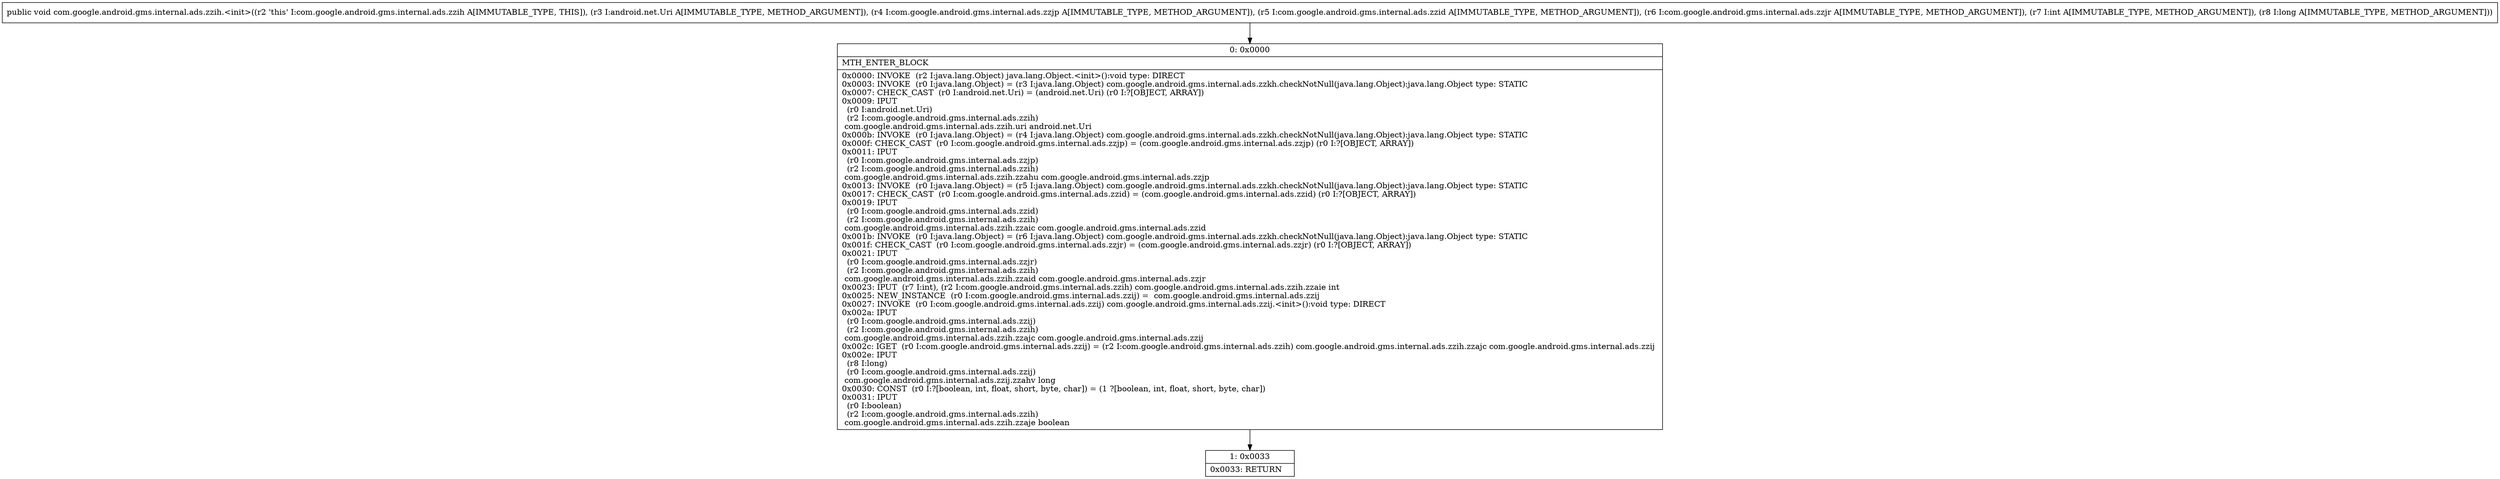 digraph "CFG forcom.google.android.gms.internal.ads.zzih.\<init\>(Landroid\/net\/Uri;Lcom\/google\/android\/gms\/internal\/ads\/zzjp;Lcom\/google\/android\/gms\/internal\/ads\/zzid;Lcom\/google\/android\/gms\/internal\/ads\/zzjr;IJ)V" {
Node_0 [shape=record,label="{0\:\ 0x0000|MTH_ENTER_BLOCK\l|0x0000: INVOKE  (r2 I:java.lang.Object) java.lang.Object.\<init\>():void type: DIRECT \l0x0003: INVOKE  (r0 I:java.lang.Object) = (r3 I:java.lang.Object) com.google.android.gms.internal.ads.zzkh.checkNotNull(java.lang.Object):java.lang.Object type: STATIC \l0x0007: CHECK_CAST  (r0 I:android.net.Uri) = (android.net.Uri) (r0 I:?[OBJECT, ARRAY]) \l0x0009: IPUT  \l  (r0 I:android.net.Uri)\l  (r2 I:com.google.android.gms.internal.ads.zzih)\l com.google.android.gms.internal.ads.zzih.uri android.net.Uri \l0x000b: INVOKE  (r0 I:java.lang.Object) = (r4 I:java.lang.Object) com.google.android.gms.internal.ads.zzkh.checkNotNull(java.lang.Object):java.lang.Object type: STATIC \l0x000f: CHECK_CAST  (r0 I:com.google.android.gms.internal.ads.zzjp) = (com.google.android.gms.internal.ads.zzjp) (r0 I:?[OBJECT, ARRAY]) \l0x0011: IPUT  \l  (r0 I:com.google.android.gms.internal.ads.zzjp)\l  (r2 I:com.google.android.gms.internal.ads.zzih)\l com.google.android.gms.internal.ads.zzih.zzahu com.google.android.gms.internal.ads.zzjp \l0x0013: INVOKE  (r0 I:java.lang.Object) = (r5 I:java.lang.Object) com.google.android.gms.internal.ads.zzkh.checkNotNull(java.lang.Object):java.lang.Object type: STATIC \l0x0017: CHECK_CAST  (r0 I:com.google.android.gms.internal.ads.zzid) = (com.google.android.gms.internal.ads.zzid) (r0 I:?[OBJECT, ARRAY]) \l0x0019: IPUT  \l  (r0 I:com.google.android.gms.internal.ads.zzid)\l  (r2 I:com.google.android.gms.internal.ads.zzih)\l com.google.android.gms.internal.ads.zzih.zzaic com.google.android.gms.internal.ads.zzid \l0x001b: INVOKE  (r0 I:java.lang.Object) = (r6 I:java.lang.Object) com.google.android.gms.internal.ads.zzkh.checkNotNull(java.lang.Object):java.lang.Object type: STATIC \l0x001f: CHECK_CAST  (r0 I:com.google.android.gms.internal.ads.zzjr) = (com.google.android.gms.internal.ads.zzjr) (r0 I:?[OBJECT, ARRAY]) \l0x0021: IPUT  \l  (r0 I:com.google.android.gms.internal.ads.zzjr)\l  (r2 I:com.google.android.gms.internal.ads.zzih)\l com.google.android.gms.internal.ads.zzih.zzaid com.google.android.gms.internal.ads.zzjr \l0x0023: IPUT  (r7 I:int), (r2 I:com.google.android.gms.internal.ads.zzih) com.google.android.gms.internal.ads.zzih.zzaie int \l0x0025: NEW_INSTANCE  (r0 I:com.google.android.gms.internal.ads.zzij) =  com.google.android.gms.internal.ads.zzij \l0x0027: INVOKE  (r0 I:com.google.android.gms.internal.ads.zzij) com.google.android.gms.internal.ads.zzij.\<init\>():void type: DIRECT \l0x002a: IPUT  \l  (r0 I:com.google.android.gms.internal.ads.zzij)\l  (r2 I:com.google.android.gms.internal.ads.zzih)\l com.google.android.gms.internal.ads.zzih.zzajc com.google.android.gms.internal.ads.zzij \l0x002c: IGET  (r0 I:com.google.android.gms.internal.ads.zzij) = (r2 I:com.google.android.gms.internal.ads.zzih) com.google.android.gms.internal.ads.zzih.zzajc com.google.android.gms.internal.ads.zzij \l0x002e: IPUT  \l  (r8 I:long)\l  (r0 I:com.google.android.gms.internal.ads.zzij)\l com.google.android.gms.internal.ads.zzij.zzahv long \l0x0030: CONST  (r0 I:?[boolean, int, float, short, byte, char]) = (1 ?[boolean, int, float, short, byte, char]) \l0x0031: IPUT  \l  (r0 I:boolean)\l  (r2 I:com.google.android.gms.internal.ads.zzih)\l com.google.android.gms.internal.ads.zzih.zzaje boolean \l}"];
Node_1 [shape=record,label="{1\:\ 0x0033|0x0033: RETURN   \l}"];
MethodNode[shape=record,label="{public void com.google.android.gms.internal.ads.zzih.\<init\>((r2 'this' I:com.google.android.gms.internal.ads.zzih A[IMMUTABLE_TYPE, THIS]), (r3 I:android.net.Uri A[IMMUTABLE_TYPE, METHOD_ARGUMENT]), (r4 I:com.google.android.gms.internal.ads.zzjp A[IMMUTABLE_TYPE, METHOD_ARGUMENT]), (r5 I:com.google.android.gms.internal.ads.zzid A[IMMUTABLE_TYPE, METHOD_ARGUMENT]), (r6 I:com.google.android.gms.internal.ads.zzjr A[IMMUTABLE_TYPE, METHOD_ARGUMENT]), (r7 I:int A[IMMUTABLE_TYPE, METHOD_ARGUMENT]), (r8 I:long A[IMMUTABLE_TYPE, METHOD_ARGUMENT])) }"];
MethodNode -> Node_0;
Node_0 -> Node_1;
}

